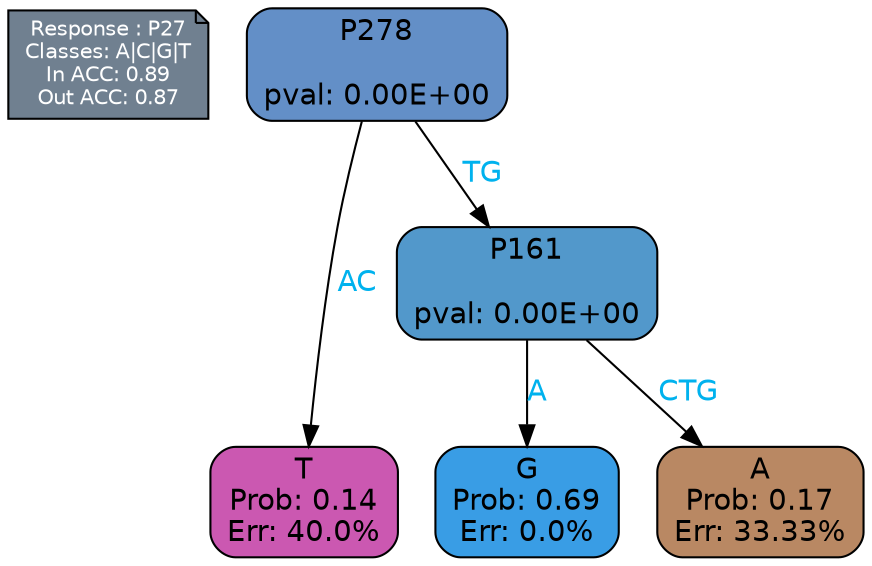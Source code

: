 digraph Tree {
node [shape=box, style="filled, rounded", color="black", fontname=helvetica] ;
graph [ranksep=equally, splines=polylines, bgcolor=transparent, dpi=600] ;
edge [fontname=helvetica] ;
LEGEND [label="Response : P27
Classes: A|C|G|T
In ACC: 0.89
Out ACC: 0.87
",shape=note,align=left,style=filled,fillcolor="slategray",fontcolor="white",fontsize=10];1 [label="P278

pval: 0.00E+00", fillcolor="#638fc7"] ;
2 [label="T
Prob: 0.14
Err: 40.0%", fillcolor="#cb58b1"] ;
3 [label="P161

pval: 0.00E+00", fillcolor="#5298cb"] ;
4 [label="G
Prob: 0.69
Err: 0.0%", fillcolor="#399de5"] ;
5 [label="A
Prob: 0.17
Err: 33.33%", fillcolor="#b98863"] ;
1 -> 2 [label="AC",fontcolor=deepskyblue2] ;
1 -> 3 [label="TG",fontcolor=deepskyblue2] ;
3 -> 4 [label="A",fontcolor=deepskyblue2] ;
3 -> 5 [label="CTG",fontcolor=deepskyblue2] ;
{rank = same; 2;4;5;}{rank = same; LEGEND;1;}}